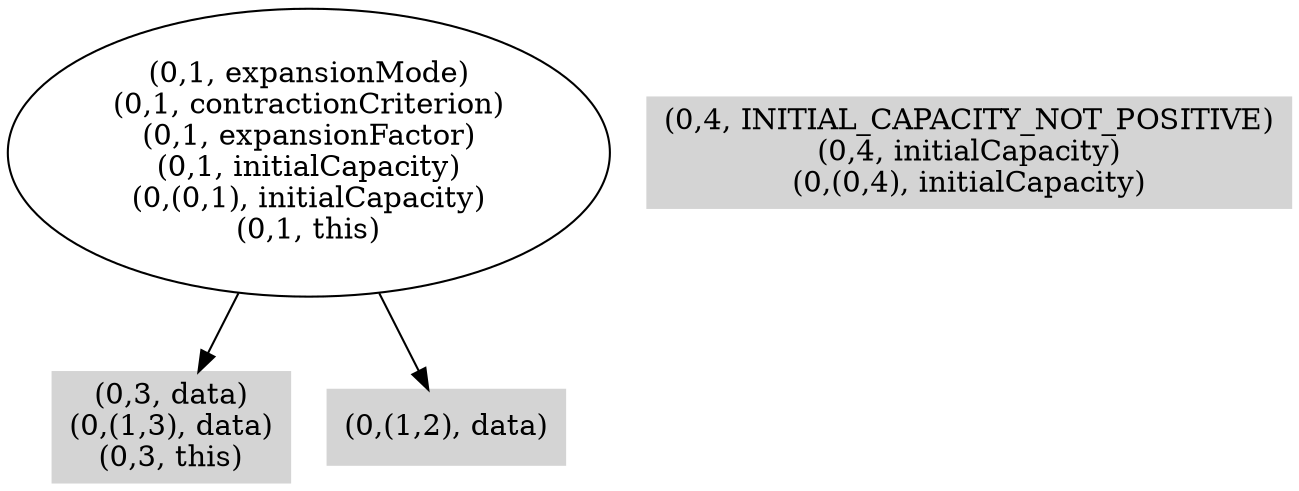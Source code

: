 digraph { 
3 [shape=box,style=filled,color=".0 .0 .83",label="(0,3, data)\n(0,(1,3), data)\n(0,3, this)"];
4 [shape=box,style=filled,color=".0 .0 .83",label="(0,(1,2), data)"];
5 [label="(0,1, expansionMode)\n(0,1, contractionCriterion)\n(0,1, expansionFactor)\n(0,1, initialCapacity)\n(0,(0,1), initialCapacity)\n(0,1, this)"];
6 [shape=box,style=filled,color=".0 .0 .83",label="(0,4, INITIAL_CAPACITY_NOT_POSITIVE)\n(0,4, initialCapacity)\n(0,(0,4), initialCapacity)"];
5 -> 3;
5 -> 4;
}